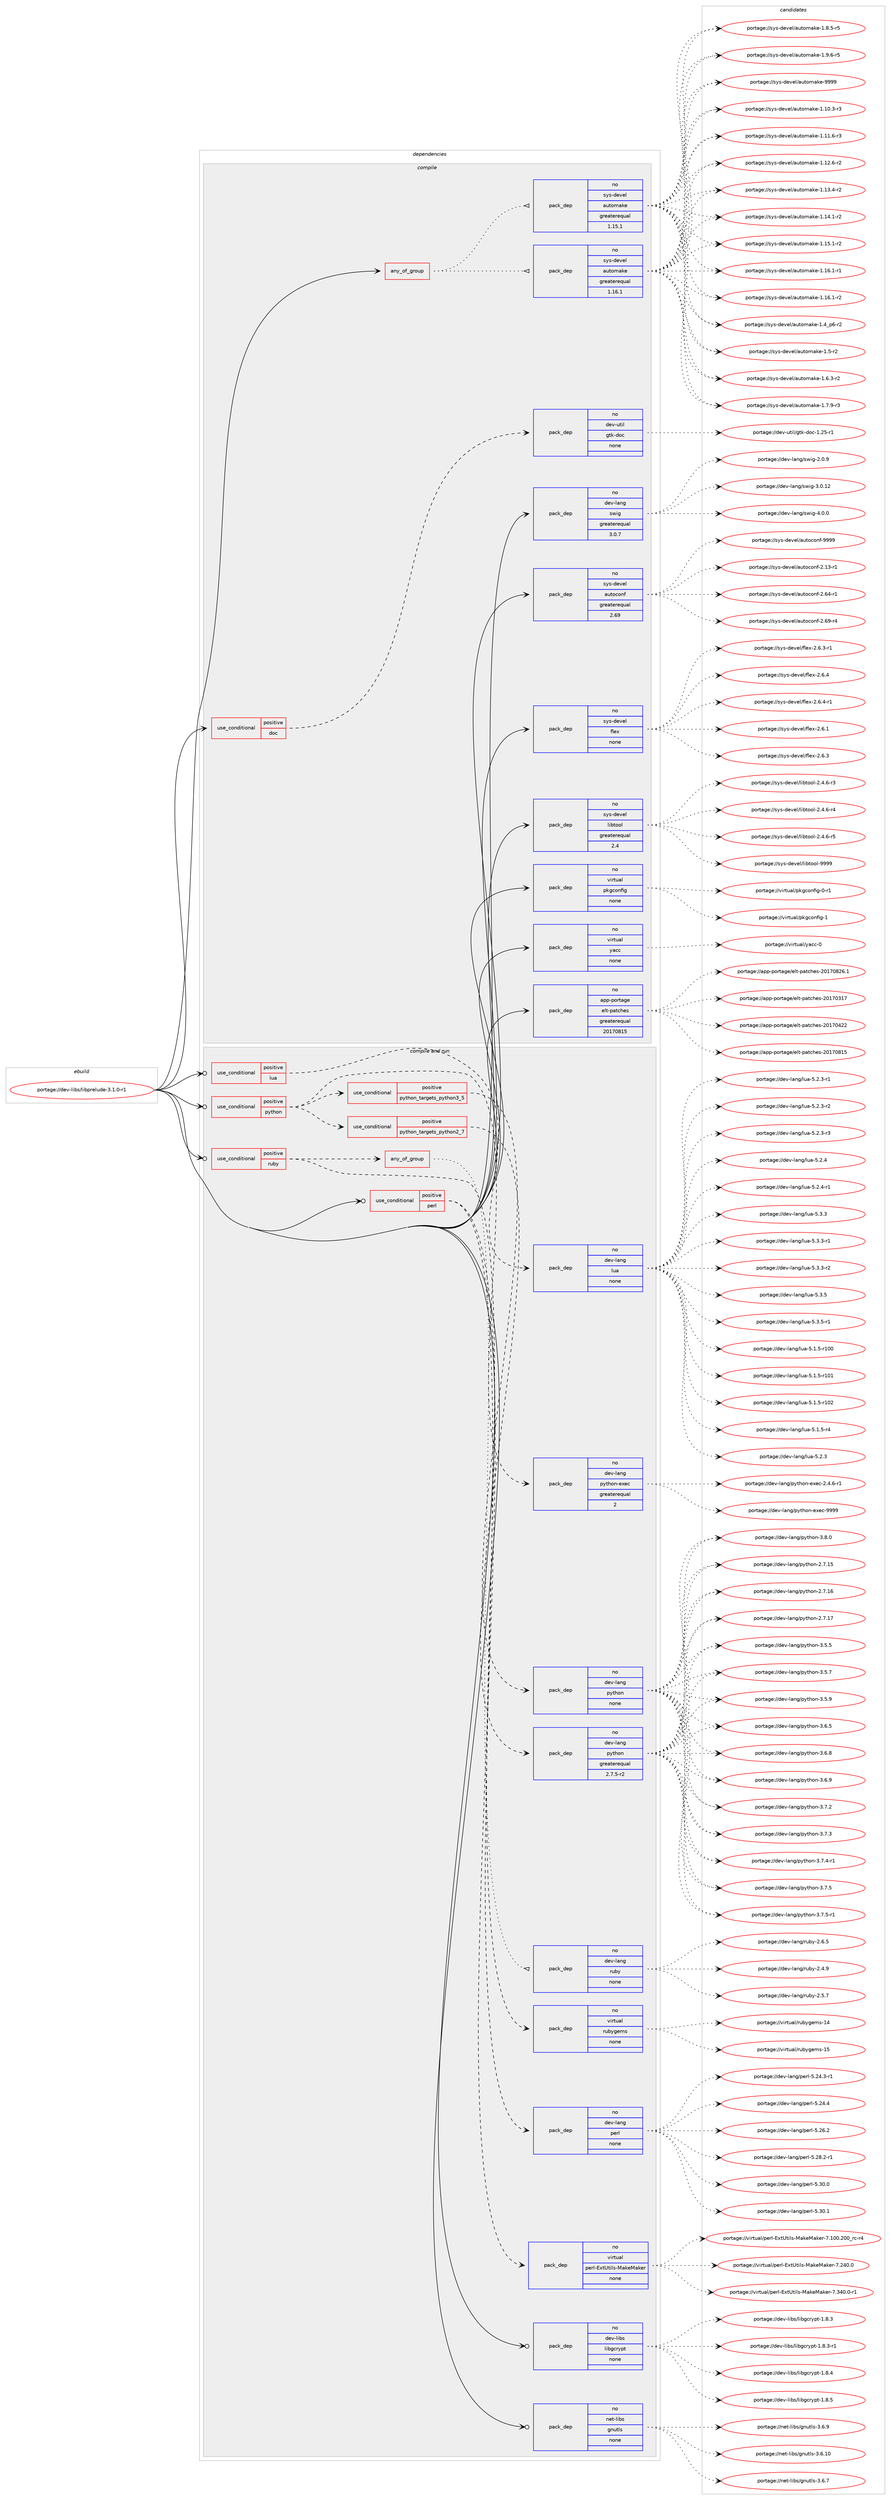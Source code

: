 digraph prolog {

# *************
# Graph options
# *************

newrank=true;
concentrate=true;
compound=true;
graph [rankdir=LR,fontname=Helvetica,fontsize=10,ranksep=1.5];#, ranksep=2.5, nodesep=0.2];
edge  [arrowhead=vee];
node  [fontname=Helvetica,fontsize=10];

# **********
# The ebuild
# **********

subgraph cluster_leftcol {
color=gray;
rank=same;
label=<<i>ebuild</i>>;
id [label="portage://dev-libs/libprelude-3.1.0-r1", color=red, width=4, href="../dev-libs/libprelude-3.1.0-r1.svg"];
}

# ****************
# The dependencies
# ****************

subgraph cluster_midcol {
color=gray;
label=<<i>dependencies</i>>;
subgraph cluster_compile {
fillcolor="#eeeeee";
style=filled;
label=<<i>compile</i>>;
subgraph any2979 {
dependency101665 [label=<<TABLE BORDER="0" CELLBORDER="1" CELLSPACING="0" CELLPADDING="4"><TR><TD CELLPADDING="10">any_of_group</TD></TR></TABLE>>, shape=none, color=red];subgraph pack77378 {
dependency101666 [label=<<TABLE BORDER="0" CELLBORDER="1" CELLSPACING="0" CELLPADDING="4" WIDTH="220"><TR><TD ROWSPAN="6" CELLPADDING="30">pack_dep</TD></TR><TR><TD WIDTH="110">no</TD></TR><TR><TD>sys-devel</TD></TR><TR><TD>automake</TD></TR><TR><TD>greaterequal</TD></TR><TR><TD>1.16.1</TD></TR></TABLE>>, shape=none, color=blue];
}
dependency101665:e -> dependency101666:w [weight=20,style="dotted",arrowhead="oinv"];
subgraph pack77379 {
dependency101667 [label=<<TABLE BORDER="0" CELLBORDER="1" CELLSPACING="0" CELLPADDING="4" WIDTH="220"><TR><TD ROWSPAN="6" CELLPADDING="30">pack_dep</TD></TR><TR><TD WIDTH="110">no</TD></TR><TR><TD>sys-devel</TD></TR><TR><TD>automake</TD></TR><TR><TD>greaterequal</TD></TR><TR><TD>1.15.1</TD></TR></TABLE>>, shape=none, color=blue];
}
dependency101665:e -> dependency101667:w [weight=20,style="dotted",arrowhead="oinv"];
}
id:e -> dependency101665:w [weight=20,style="solid",arrowhead="vee"];
subgraph cond21249 {
dependency101668 [label=<<TABLE BORDER="0" CELLBORDER="1" CELLSPACING="0" CELLPADDING="4"><TR><TD ROWSPAN="3" CELLPADDING="10">use_conditional</TD></TR><TR><TD>positive</TD></TR><TR><TD>doc</TD></TR></TABLE>>, shape=none, color=red];
subgraph pack77380 {
dependency101669 [label=<<TABLE BORDER="0" CELLBORDER="1" CELLSPACING="0" CELLPADDING="4" WIDTH="220"><TR><TD ROWSPAN="6" CELLPADDING="30">pack_dep</TD></TR><TR><TD WIDTH="110">no</TD></TR><TR><TD>dev-util</TD></TR><TR><TD>gtk-doc</TD></TR><TR><TD>none</TD></TR><TR><TD></TD></TR></TABLE>>, shape=none, color=blue];
}
dependency101668:e -> dependency101669:w [weight=20,style="dashed",arrowhead="vee"];
}
id:e -> dependency101668:w [weight=20,style="solid",arrowhead="vee"];
subgraph pack77381 {
dependency101670 [label=<<TABLE BORDER="0" CELLBORDER="1" CELLSPACING="0" CELLPADDING="4" WIDTH="220"><TR><TD ROWSPAN="6" CELLPADDING="30">pack_dep</TD></TR><TR><TD WIDTH="110">no</TD></TR><TR><TD>app-portage</TD></TR><TR><TD>elt-patches</TD></TR><TR><TD>greaterequal</TD></TR><TR><TD>20170815</TD></TR></TABLE>>, shape=none, color=blue];
}
id:e -> dependency101670:w [weight=20,style="solid",arrowhead="vee"];
subgraph pack77382 {
dependency101671 [label=<<TABLE BORDER="0" CELLBORDER="1" CELLSPACING="0" CELLPADDING="4" WIDTH="220"><TR><TD ROWSPAN="6" CELLPADDING="30">pack_dep</TD></TR><TR><TD WIDTH="110">no</TD></TR><TR><TD>dev-lang</TD></TR><TR><TD>swig</TD></TR><TR><TD>greaterequal</TD></TR><TR><TD>3.0.7</TD></TR></TABLE>>, shape=none, color=blue];
}
id:e -> dependency101671:w [weight=20,style="solid",arrowhead="vee"];
subgraph pack77383 {
dependency101672 [label=<<TABLE BORDER="0" CELLBORDER="1" CELLSPACING="0" CELLPADDING="4" WIDTH="220"><TR><TD ROWSPAN="6" CELLPADDING="30">pack_dep</TD></TR><TR><TD WIDTH="110">no</TD></TR><TR><TD>sys-devel</TD></TR><TR><TD>autoconf</TD></TR><TR><TD>greaterequal</TD></TR><TR><TD>2.69</TD></TR></TABLE>>, shape=none, color=blue];
}
id:e -> dependency101672:w [weight=20,style="solid",arrowhead="vee"];
subgraph pack77384 {
dependency101673 [label=<<TABLE BORDER="0" CELLBORDER="1" CELLSPACING="0" CELLPADDING="4" WIDTH="220"><TR><TD ROWSPAN="6" CELLPADDING="30">pack_dep</TD></TR><TR><TD WIDTH="110">no</TD></TR><TR><TD>sys-devel</TD></TR><TR><TD>flex</TD></TR><TR><TD>none</TD></TR><TR><TD></TD></TR></TABLE>>, shape=none, color=blue];
}
id:e -> dependency101673:w [weight=20,style="solid",arrowhead="vee"];
subgraph pack77385 {
dependency101674 [label=<<TABLE BORDER="0" CELLBORDER="1" CELLSPACING="0" CELLPADDING="4" WIDTH="220"><TR><TD ROWSPAN="6" CELLPADDING="30">pack_dep</TD></TR><TR><TD WIDTH="110">no</TD></TR><TR><TD>sys-devel</TD></TR><TR><TD>libtool</TD></TR><TR><TD>greaterequal</TD></TR><TR><TD>2.4</TD></TR></TABLE>>, shape=none, color=blue];
}
id:e -> dependency101674:w [weight=20,style="solid",arrowhead="vee"];
subgraph pack77386 {
dependency101675 [label=<<TABLE BORDER="0" CELLBORDER="1" CELLSPACING="0" CELLPADDING="4" WIDTH="220"><TR><TD ROWSPAN="6" CELLPADDING="30">pack_dep</TD></TR><TR><TD WIDTH="110">no</TD></TR><TR><TD>virtual</TD></TR><TR><TD>pkgconfig</TD></TR><TR><TD>none</TD></TR><TR><TD></TD></TR></TABLE>>, shape=none, color=blue];
}
id:e -> dependency101675:w [weight=20,style="solid",arrowhead="vee"];
subgraph pack77387 {
dependency101676 [label=<<TABLE BORDER="0" CELLBORDER="1" CELLSPACING="0" CELLPADDING="4" WIDTH="220"><TR><TD ROWSPAN="6" CELLPADDING="30">pack_dep</TD></TR><TR><TD WIDTH="110">no</TD></TR><TR><TD>virtual</TD></TR><TR><TD>yacc</TD></TR><TR><TD>none</TD></TR><TR><TD></TD></TR></TABLE>>, shape=none, color=blue];
}
id:e -> dependency101676:w [weight=20,style="solid",arrowhead="vee"];
}
subgraph cluster_compileandrun {
fillcolor="#eeeeee";
style=filled;
label=<<i>compile and run</i>>;
subgraph cond21250 {
dependency101677 [label=<<TABLE BORDER="0" CELLBORDER="1" CELLSPACING="0" CELLPADDING="4"><TR><TD ROWSPAN="3" CELLPADDING="10">use_conditional</TD></TR><TR><TD>positive</TD></TR><TR><TD>lua</TD></TR></TABLE>>, shape=none, color=red];
subgraph pack77388 {
dependency101678 [label=<<TABLE BORDER="0" CELLBORDER="1" CELLSPACING="0" CELLPADDING="4" WIDTH="220"><TR><TD ROWSPAN="6" CELLPADDING="30">pack_dep</TD></TR><TR><TD WIDTH="110">no</TD></TR><TR><TD>dev-lang</TD></TR><TR><TD>lua</TD></TR><TR><TD>none</TD></TR><TR><TD></TD></TR></TABLE>>, shape=none, color=blue];
}
dependency101677:e -> dependency101678:w [weight=20,style="dashed",arrowhead="vee"];
}
id:e -> dependency101677:w [weight=20,style="solid",arrowhead="odotvee"];
subgraph cond21251 {
dependency101679 [label=<<TABLE BORDER="0" CELLBORDER="1" CELLSPACING="0" CELLPADDING="4"><TR><TD ROWSPAN="3" CELLPADDING="10">use_conditional</TD></TR><TR><TD>positive</TD></TR><TR><TD>perl</TD></TR></TABLE>>, shape=none, color=red];
subgraph pack77389 {
dependency101680 [label=<<TABLE BORDER="0" CELLBORDER="1" CELLSPACING="0" CELLPADDING="4" WIDTH="220"><TR><TD ROWSPAN="6" CELLPADDING="30">pack_dep</TD></TR><TR><TD WIDTH="110">no</TD></TR><TR><TD>dev-lang</TD></TR><TR><TD>perl</TD></TR><TR><TD>none</TD></TR><TR><TD></TD></TR></TABLE>>, shape=none, color=blue];
}
dependency101679:e -> dependency101680:w [weight=20,style="dashed",arrowhead="vee"];
subgraph pack77390 {
dependency101681 [label=<<TABLE BORDER="0" CELLBORDER="1" CELLSPACING="0" CELLPADDING="4" WIDTH="220"><TR><TD ROWSPAN="6" CELLPADDING="30">pack_dep</TD></TR><TR><TD WIDTH="110">no</TD></TR><TR><TD>virtual</TD></TR><TR><TD>perl-ExtUtils-MakeMaker</TD></TR><TR><TD>none</TD></TR><TR><TD></TD></TR></TABLE>>, shape=none, color=blue];
}
dependency101679:e -> dependency101681:w [weight=20,style="dashed",arrowhead="vee"];
}
id:e -> dependency101679:w [weight=20,style="solid",arrowhead="odotvee"];
subgraph cond21252 {
dependency101682 [label=<<TABLE BORDER="0" CELLBORDER="1" CELLSPACING="0" CELLPADDING="4"><TR><TD ROWSPAN="3" CELLPADDING="10">use_conditional</TD></TR><TR><TD>positive</TD></TR><TR><TD>python</TD></TR></TABLE>>, shape=none, color=red];
subgraph cond21253 {
dependency101683 [label=<<TABLE BORDER="0" CELLBORDER="1" CELLSPACING="0" CELLPADDING="4"><TR><TD ROWSPAN="3" CELLPADDING="10">use_conditional</TD></TR><TR><TD>positive</TD></TR><TR><TD>python_targets_python2_7</TD></TR></TABLE>>, shape=none, color=red];
subgraph pack77391 {
dependency101684 [label=<<TABLE BORDER="0" CELLBORDER="1" CELLSPACING="0" CELLPADDING="4" WIDTH="220"><TR><TD ROWSPAN="6" CELLPADDING="30">pack_dep</TD></TR><TR><TD WIDTH="110">no</TD></TR><TR><TD>dev-lang</TD></TR><TR><TD>python</TD></TR><TR><TD>greaterequal</TD></TR><TR><TD>2.7.5-r2</TD></TR></TABLE>>, shape=none, color=blue];
}
dependency101683:e -> dependency101684:w [weight=20,style="dashed",arrowhead="vee"];
}
dependency101682:e -> dependency101683:w [weight=20,style="dashed",arrowhead="vee"];
subgraph cond21254 {
dependency101685 [label=<<TABLE BORDER="0" CELLBORDER="1" CELLSPACING="0" CELLPADDING="4"><TR><TD ROWSPAN="3" CELLPADDING="10">use_conditional</TD></TR><TR><TD>positive</TD></TR><TR><TD>python_targets_python3_5</TD></TR></TABLE>>, shape=none, color=red];
subgraph pack77392 {
dependency101686 [label=<<TABLE BORDER="0" CELLBORDER="1" CELLSPACING="0" CELLPADDING="4" WIDTH="220"><TR><TD ROWSPAN="6" CELLPADDING="30">pack_dep</TD></TR><TR><TD WIDTH="110">no</TD></TR><TR><TD>dev-lang</TD></TR><TR><TD>python</TD></TR><TR><TD>none</TD></TR><TR><TD></TD></TR></TABLE>>, shape=none, color=blue];
}
dependency101685:e -> dependency101686:w [weight=20,style="dashed",arrowhead="vee"];
}
dependency101682:e -> dependency101685:w [weight=20,style="dashed",arrowhead="vee"];
subgraph pack77393 {
dependency101687 [label=<<TABLE BORDER="0" CELLBORDER="1" CELLSPACING="0" CELLPADDING="4" WIDTH="220"><TR><TD ROWSPAN="6" CELLPADDING="30">pack_dep</TD></TR><TR><TD WIDTH="110">no</TD></TR><TR><TD>dev-lang</TD></TR><TR><TD>python-exec</TD></TR><TR><TD>greaterequal</TD></TR><TR><TD>2</TD></TR></TABLE>>, shape=none, color=blue];
}
dependency101682:e -> dependency101687:w [weight=20,style="dashed",arrowhead="vee"];
}
id:e -> dependency101682:w [weight=20,style="solid",arrowhead="odotvee"];
subgraph cond21255 {
dependency101688 [label=<<TABLE BORDER="0" CELLBORDER="1" CELLSPACING="0" CELLPADDING="4"><TR><TD ROWSPAN="3" CELLPADDING="10">use_conditional</TD></TR><TR><TD>positive</TD></TR><TR><TD>ruby</TD></TR></TABLE>>, shape=none, color=red];
subgraph any2980 {
dependency101689 [label=<<TABLE BORDER="0" CELLBORDER="1" CELLSPACING="0" CELLPADDING="4"><TR><TD CELLPADDING="10">any_of_group</TD></TR></TABLE>>, shape=none, color=red];subgraph pack77394 {
dependency101690 [label=<<TABLE BORDER="0" CELLBORDER="1" CELLSPACING="0" CELLPADDING="4" WIDTH="220"><TR><TD ROWSPAN="6" CELLPADDING="30">pack_dep</TD></TR><TR><TD WIDTH="110">no</TD></TR><TR><TD>dev-lang</TD></TR><TR><TD>ruby</TD></TR><TR><TD>none</TD></TR><TR><TD></TD></TR></TABLE>>, shape=none, color=blue];
}
dependency101689:e -> dependency101690:w [weight=20,style="dotted",arrowhead="oinv"];
}
dependency101688:e -> dependency101689:w [weight=20,style="dashed",arrowhead="vee"];
subgraph pack77395 {
dependency101691 [label=<<TABLE BORDER="0" CELLBORDER="1" CELLSPACING="0" CELLPADDING="4" WIDTH="220"><TR><TD ROWSPAN="6" CELLPADDING="30">pack_dep</TD></TR><TR><TD WIDTH="110">no</TD></TR><TR><TD>virtual</TD></TR><TR><TD>rubygems</TD></TR><TR><TD>none</TD></TR><TR><TD></TD></TR></TABLE>>, shape=none, color=blue];
}
dependency101688:e -> dependency101691:w [weight=20,style="dashed",arrowhead="vee"];
}
id:e -> dependency101688:w [weight=20,style="solid",arrowhead="odotvee"];
subgraph pack77396 {
dependency101692 [label=<<TABLE BORDER="0" CELLBORDER="1" CELLSPACING="0" CELLPADDING="4" WIDTH="220"><TR><TD ROWSPAN="6" CELLPADDING="30">pack_dep</TD></TR><TR><TD WIDTH="110">no</TD></TR><TR><TD>dev-libs</TD></TR><TR><TD>libgcrypt</TD></TR><TR><TD>none</TD></TR><TR><TD></TD></TR></TABLE>>, shape=none, color=blue];
}
id:e -> dependency101692:w [weight=20,style="solid",arrowhead="odotvee"];
subgraph pack77397 {
dependency101693 [label=<<TABLE BORDER="0" CELLBORDER="1" CELLSPACING="0" CELLPADDING="4" WIDTH="220"><TR><TD ROWSPAN="6" CELLPADDING="30">pack_dep</TD></TR><TR><TD WIDTH="110">no</TD></TR><TR><TD>net-libs</TD></TR><TR><TD>gnutls</TD></TR><TR><TD>none</TD></TR><TR><TD></TD></TR></TABLE>>, shape=none, color=blue];
}
id:e -> dependency101693:w [weight=20,style="solid",arrowhead="odotvee"];
}
subgraph cluster_run {
fillcolor="#eeeeee";
style=filled;
label=<<i>run</i>>;
}
}

# **************
# The candidates
# **************

subgraph cluster_choices {
rank=same;
color=gray;
label=<<i>candidates</i>>;

subgraph choice77378 {
color=black;
nodesep=1;
choiceportage11512111545100101118101108479711711611110997107101454946494846514511451 [label="portage://sys-devel/automake-1.10.3-r3", color=red, width=4,href="../sys-devel/automake-1.10.3-r3.svg"];
choiceportage11512111545100101118101108479711711611110997107101454946494946544511451 [label="portage://sys-devel/automake-1.11.6-r3", color=red, width=4,href="../sys-devel/automake-1.11.6-r3.svg"];
choiceportage11512111545100101118101108479711711611110997107101454946495046544511450 [label="portage://sys-devel/automake-1.12.6-r2", color=red, width=4,href="../sys-devel/automake-1.12.6-r2.svg"];
choiceportage11512111545100101118101108479711711611110997107101454946495146524511450 [label="portage://sys-devel/automake-1.13.4-r2", color=red, width=4,href="../sys-devel/automake-1.13.4-r2.svg"];
choiceportage11512111545100101118101108479711711611110997107101454946495246494511450 [label="portage://sys-devel/automake-1.14.1-r2", color=red, width=4,href="../sys-devel/automake-1.14.1-r2.svg"];
choiceportage11512111545100101118101108479711711611110997107101454946495346494511450 [label="portage://sys-devel/automake-1.15.1-r2", color=red, width=4,href="../sys-devel/automake-1.15.1-r2.svg"];
choiceportage11512111545100101118101108479711711611110997107101454946495446494511449 [label="portage://sys-devel/automake-1.16.1-r1", color=red, width=4,href="../sys-devel/automake-1.16.1-r1.svg"];
choiceportage11512111545100101118101108479711711611110997107101454946495446494511450 [label="portage://sys-devel/automake-1.16.1-r2", color=red, width=4,href="../sys-devel/automake-1.16.1-r2.svg"];
choiceportage115121115451001011181011084797117116111109971071014549465295112544511450 [label="portage://sys-devel/automake-1.4_p6-r2", color=red, width=4,href="../sys-devel/automake-1.4_p6-r2.svg"];
choiceportage11512111545100101118101108479711711611110997107101454946534511450 [label="portage://sys-devel/automake-1.5-r2", color=red, width=4,href="../sys-devel/automake-1.5-r2.svg"];
choiceportage115121115451001011181011084797117116111109971071014549465446514511450 [label="portage://sys-devel/automake-1.6.3-r2", color=red, width=4,href="../sys-devel/automake-1.6.3-r2.svg"];
choiceportage115121115451001011181011084797117116111109971071014549465546574511451 [label="portage://sys-devel/automake-1.7.9-r3", color=red, width=4,href="../sys-devel/automake-1.7.9-r3.svg"];
choiceportage115121115451001011181011084797117116111109971071014549465646534511453 [label="portage://sys-devel/automake-1.8.5-r5", color=red, width=4,href="../sys-devel/automake-1.8.5-r5.svg"];
choiceportage115121115451001011181011084797117116111109971071014549465746544511453 [label="portage://sys-devel/automake-1.9.6-r5", color=red, width=4,href="../sys-devel/automake-1.9.6-r5.svg"];
choiceportage115121115451001011181011084797117116111109971071014557575757 [label="portage://sys-devel/automake-9999", color=red, width=4,href="../sys-devel/automake-9999.svg"];
dependency101666:e -> choiceportage11512111545100101118101108479711711611110997107101454946494846514511451:w [style=dotted,weight="100"];
dependency101666:e -> choiceportage11512111545100101118101108479711711611110997107101454946494946544511451:w [style=dotted,weight="100"];
dependency101666:e -> choiceportage11512111545100101118101108479711711611110997107101454946495046544511450:w [style=dotted,weight="100"];
dependency101666:e -> choiceportage11512111545100101118101108479711711611110997107101454946495146524511450:w [style=dotted,weight="100"];
dependency101666:e -> choiceportage11512111545100101118101108479711711611110997107101454946495246494511450:w [style=dotted,weight="100"];
dependency101666:e -> choiceportage11512111545100101118101108479711711611110997107101454946495346494511450:w [style=dotted,weight="100"];
dependency101666:e -> choiceportage11512111545100101118101108479711711611110997107101454946495446494511449:w [style=dotted,weight="100"];
dependency101666:e -> choiceportage11512111545100101118101108479711711611110997107101454946495446494511450:w [style=dotted,weight="100"];
dependency101666:e -> choiceportage115121115451001011181011084797117116111109971071014549465295112544511450:w [style=dotted,weight="100"];
dependency101666:e -> choiceportage11512111545100101118101108479711711611110997107101454946534511450:w [style=dotted,weight="100"];
dependency101666:e -> choiceportage115121115451001011181011084797117116111109971071014549465446514511450:w [style=dotted,weight="100"];
dependency101666:e -> choiceportage115121115451001011181011084797117116111109971071014549465546574511451:w [style=dotted,weight="100"];
dependency101666:e -> choiceportage115121115451001011181011084797117116111109971071014549465646534511453:w [style=dotted,weight="100"];
dependency101666:e -> choiceportage115121115451001011181011084797117116111109971071014549465746544511453:w [style=dotted,weight="100"];
dependency101666:e -> choiceportage115121115451001011181011084797117116111109971071014557575757:w [style=dotted,weight="100"];
}
subgraph choice77379 {
color=black;
nodesep=1;
choiceportage11512111545100101118101108479711711611110997107101454946494846514511451 [label="portage://sys-devel/automake-1.10.3-r3", color=red, width=4,href="../sys-devel/automake-1.10.3-r3.svg"];
choiceportage11512111545100101118101108479711711611110997107101454946494946544511451 [label="portage://sys-devel/automake-1.11.6-r3", color=red, width=4,href="../sys-devel/automake-1.11.6-r3.svg"];
choiceportage11512111545100101118101108479711711611110997107101454946495046544511450 [label="portage://sys-devel/automake-1.12.6-r2", color=red, width=4,href="../sys-devel/automake-1.12.6-r2.svg"];
choiceportage11512111545100101118101108479711711611110997107101454946495146524511450 [label="portage://sys-devel/automake-1.13.4-r2", color=red, width=4,href="../sys-devel/automake-1.13.4-r2.svg"];
choiceportage11512111545100101118101108479711711611110997107101454946495246494511450 [label="portage://sys-devel/automake-1.14.1-r2", color=red, width=4,href="../sys-devel/automake-1.14.1-r2.svg"];
choiceportage11512111545100101118101108479711711611110997107101454946495346494511450 [label="portage://sys-devel/automake-1.15.1-r2", color=red, width=4,href="../sys-devel/automake-1.15.1-r2.svg"];
choiceportage11512111545100101118101108479711711611110997107101454946495446494511449 [label="portage://sys-devel/automake-1.16.1-r1", color=red, width=4,href="../sys-devel/automake-1.16.1-r1.svg"];
choiceportage11512111545100101118101108479711711611110997107101454946495446494511450 [label="portage://sys-devel/automake-1.16.1-r2", color=red, width=4,href="../sys-devel/automake-1.16.1-r2.svg"];
choiceportage115121115451001011181011084797117116111109971071014549465295112544511450 [label="portage://sys-devel/automake-1.4_p6-r2", color=red, width=4,href="../sys-devel/automake-1.4_p6-r2.svg"];
choiceportage11512111545100101118101108479711711611110997107101454946534511450 [label="portage://sys-devel/automake-1.5-r2", color=red, width=4,href="../sys-devel/automake-1.5-r2.svg"];
choiceportage115121115451001011181011084797117116111109971071014549465446514511450 [label="portage://sys-devel/automake-1.6.3-r2", color=red, width=4,href="../sys-devel/automake-1.6.3-r2.svg"];
choiceportage115121115451001011181011084797117116111109971071014549465546574511451 [label="portage://sys-devel/automake-1.7.9-r3", color=red, width=4,href="../sys-devel/automake-1.7.9-r3.svg"];
choiceportage115121115451001011181011084797117116111109971071014549465646534511453 [label="portage://sys-devel/automake-1.8.5-r5", color=red, width=4,href="../sys-devel/automake-1.8.5-r5.svg"];
choiceportage115121115451001011181011084797117116111109971071014549465746544511453 [label="portage://sys-devel/automake-1.9.6-r5", color=red, width=4,href="../sys-devel/automake-1.9.6-r5.svg"];
choiceportage115121115451001011181011084797117116111109971071014557575757 [label="portage://sys-devel/automake-9999", color=red, width=4,href="../sys-devel/automake-9999.svg"];
dependency101667:e -> choiceportage11512111545100101118101108479711711611110997107101454946494846514511451:w [style=dotted,weight="100"];
dependency101667:e -> choiceportage11512111545100101118101108479711711611110997107101454946494946544511451:w [style=dotted,weight="100"];
dependency101667:e -> choiceportage11512111545100101118101108479711711611110997107101454946495046544511450:w [style=dotted,weight="100"];
dependency101667:e -> choiceportage11512111545100101118101108479711711611110997107101454946495146524511450:w [style=dotted,weight="100"];
dependency101667:e -> choiceportage11512111545100101118101108479711711611110997107101454946495246494511450:w [style=dotted,weight="100"];
dependency101667:e -> choiceportage11512111545100101118101108479711711611110997107101454946495346494511450:w [style=dotted,weight="100"];
dependency101667:e -> choiceportage11512111545100101118101108479711711611110997107101454946495446494511449:w [style=dotted,weight="100"];
dependency101667:e -> choiceportage11512111545100101118101108479711711611110997107101454946495446494511450:w [style=dotted,weight="100"];
dependency101667:e -> choiceportage115121115451001011181011084797117116111109971071014549465295112544511450:w [style=dotted,weight="100"];
dependency101667:e -> choiceportage11512111545100101118101108479711711611110997107101454946534511450:w [style=dotted,weight="100"];
dependency101667:e -> choiceportage115121115451001011181011084797117116111109971071014549465446514511450:w [style=dotted,weight="100"];
dependency101667:e -> choiceportage115121115451001011181011084797117116111109971071014549465546574511451:w [style=dotted,weight="100"];
dependency101667:e -> choiceportage115121115451001011181011084797117116111109971071014549465646534511453:w [style=dotted,weight="100"];
dependency101667:e -> choiceportage115121115451001011181011084797117116111109971071014549465746544511453:w [style=dotted,weight="100"];
dependency101667:e -> choiceportage115121115451001011181011084797117116111109971071014557575757:w [style=dotted,weight="100"];
}
subgraph choice77380 {
color=black;
nodesep=1;
choiceportage1001011184511711610510847103116107451001119945494650534511449 [label="portage://dev-util/gtk-doc-1.25-r1", color=red, width=4,href="../dev-util/gtk-doc-1.25-r1.svg"];
dependency101669:e -> choiceportage1001011184511711610510847103116107451001119945494650534511449:w [style=dotted,weight="100"];
}
subgraph choice77381 {
color=black;
nodesep=1;
choiceportage97112112451121111141169710310147101108116451129711699104101115455048495548514955 [label="portage://app-portage/elt-patches-20170317", color=red, width=4,href="../app-portage/elt-patches-20170317.svg"];
choiceportage97112112451121111141169710310147101108116451129711699104101115455048495548525050 [label="portage://app-portage/elt-patches-20170422", color=red, width=4,href="../app-portage/elt-patches-20170422.svg"];
choiceportage97112112451121111141169710310147101108116451129711699104101115455048495548564953 [label="portage://app-portage/elt-patches-20170815", color=red, width=4,href="../app-portage/elt-patches-20170815.svg"];
choiceportage971121124511211111411697103101471011081164511297116991041011154550484955485650544649 [label="portage://app-portage/elt-patches-20170826.1", color=red, width=4,href="../app-portage/elt-patches-20170826.1.svg"];
dependency101670:e -> choiceportage97112112451121111141169710310147101108116451129711699104101115455048495548514955:w [style=dotted,weight="100"];
dependency101670:e -> choiceportage97112112451121111141169710310147101108116451129711699104101115455048495548525050:w [style=dotted,weight="100"];
dependency101670:e -> choiceportage97112112451121111141169710310147101108116451129711699104101115455048495548564953:w [style=dotted,weight="100"];
dependency101670:e -> choiceportage971121124511211111411697103101471011081164511297116991041011154550484955485650544649:w [style=dotted,weight="100"];
}
subgraph choice77382 {
color=black;
nodesep=1;
choiceportage100101118451089711010347115119105103455046484657 [label="portage://dev-lang/swig-2.0.9", color=red, width=4,href="../dev-lang/swig-2.0.9.svg"];
choiceportage10010111845108971101034711511910510345514648464950 [label="portage://dev-lang/swig-3.0.12", color=red, width=4,href="../dev-lang/swig-3.0.12.svg"];
choiceportage100101118451089711010347115119105103455246484648 [label="portage://dev-lang/swig-4.0.0", color=red, width=4,href="../dev-lang/swig-4.0.0.svg"];
dependency101671:e -> choiceportage100101118451089711010347115119105103455046484657:w [style=dotted,weight="100"];
dependency101671:e -> choiceportage10010111845108971101034711511910510345514648464950:w [style=dotted,weight="100"];
dependency101671:e -> choiceportage100101118451089711010347115119105103455246484648:w [style=dotted,weight="100"];
}
subgraph choice77383 {
color=black;
nodesep=1;
choiceportage1151211154510010111810110847971171161119911111010245504649514511449 [label="portage://sys-devel/autoconf-2.13-r1", color=red, width=4,href="../sys-devel/autoconf-2.13-r1.svg"];
choiceportage1151211154510010111810110847971171161119911111010245504654524511449 [label="portage://sys-devel/autoconf-2.64-r1", color=red, width=4,href="../sys-devel/autoconf-2.64-r1.svg"];
choiceportage1151211154510010111810110847971171161119911111010245504654574511452 [label="portage://sys-devel/autoconf-2.69-r4", color=red, width=4,href="../sys-devel/autoconf-2.69-r4.svg"];
choiceportage115121115451001011181011084797117116111991111101024557575757 [label="portage://sys-devel/autoconf-9999", color=red, width=4,href="../sys-devel/autoconf-9999.svg"];
dependency101672:e -> choiceportage1151211154510010111810110847971171161119911111010245504649514511449:w [style=dotted,weight="100"];
dependency101672:e -> choiceportage1151211154510010111810110847971171161119911111010245504654524511449:w [style=dotted,weight="100"];
dependency101672:e -> choiceportage1151211154510010111810110847971171161119911111010245504654574511452:w [style=dotted,weight="100"];
dependency101672:e -> choiceportage115121115451001011181011084797117116111991111101024557575757:w [style=dotted,weight="100"];
}
subgraph choice77384 {
color=black;
nodesep=1;
choiceportage1151211154510010111810110847102108101120455046544649 [label="portage://sys-devel/flex-2.6.1", color=red, width=4,href="../sys-devel/flex-2.6.1.svg"];
choiceportage1151211154510010111810110847102108101120455046544651 [label="portage://sys-devel/flex-2.6.3", color=red, width=4,href="../sys-devel/flex-2.6.3.svg"];
choiceportage11512111545100101118101108471021081011204550465446514511449 [label="portage://sys-devel/flex-2.6.3-r1", color=red, width=4,href="../sys-devel/flex-2.6.3-r1.svg"];
choiceportage1151211154510010111810110847102108101120455046544652 [label="portage://sys-devel/flex-2.6.4", color=red, width=4,href="../sys-devel/flex-2.6.4.svg"];
choiceportage11512111545100101118101108471021081011204550465446524511449 [label="portage://sys-devel/flex-2.6.4-r1", color=red, width=4,href="../sys-devel/flex-2.6.4-r1.svg"];
dependency101673:e -> choiceportage1151211154510010111810110847102108101120455046544649:w [style=dotted,weight="100"];
dependency101673:e -> choiceportage1151211154510010111810110847102108101120455046544651:w [style=dotted,weight="100"];
dependency101673:e -> choiceportage11512111545100101118101108471021081011204550465446514511449:w [style=dotted,weight="100"];
dependency101673:e -> choiceportage1151211154510010111810110847102108101120455046544652:w [style=dotted,weight="100"];
dependency101673:e -> choiceportage11512111545100101118101108471021081011204550465446524511449:w [style=dotted,weight="100"];
}
subgraph choice77385 {
color=black;
nodesep=1;
choiceportage1151211154510010111810110847108105981161111111084550465246544511451 [label="portage://sys-devel/libtool-2.4.6-r3", color=red, width=4,href="../sys-devel/libtool-2.4.6-r3.svg"];
choiceportage1151211154510010111810110847108105981161111111084550465246544511452 [label="portage://sys-devel/libtool-2.4.6-r4", color=red, width=4,href="../sys-devel/libtool-2.4.6-r4.svg"];
choiceportage1151211154510010111810110847108105981161111111084550465246544511453 [label="portage://sys-devel/libtool-2.4.6-r5", color=red, width=4,href="../sys-devel/libtool-2.4.6-r5.svg"];
choiceportage1151211154510010111810110847108105981161111111084557575757 [label="portage://sys-devel/libtool-9999", color=red, width=4,href="../sys-devel/libtool-9999.svg"];
dependency101674:e -> choiceportage1151211154510010111810110847108105981161111111084550465246544511451:w [style=dotted,weight="100"];
dependency101674:e -> choiceportage1151211154510010111810110847108105981161111111084550465246544511452:w [style=dotted,weight="100"];
dependency101674:e -> choiceportage1151211154510010111810110847108105981161111111084550465246544511453:w [style=dotted,weight="100"];
dependency101674:e -> choiceportage1151211154510010111810110847108105981161111111084557575757:w [style=dotted,weight="100"];
}
subgraph choice77386 {
color=black;
nodesep=1;
choiceportage11810511411611797108471121071039911111010210510345484511449 [label="portage://virtual/pkgconfig-0-r1", color=red, width=4,href="../virtual/pkgconfig-0-r1.svg"];
choiceportage1181051141161179710847112107103991111101021051034549 [label="portage://virtual/pkgconfig-1", color=red, width=4,href="../virtual/pkgconfig-1.svg"];
dependency101675:e -> choiceportage11810511411611797108471121071039911111010210510345484511449:w [style=dotted,weight="100"];
dependency101675:e -> choiceportage1181051141161179710847112107103991111101021051034549:w [style=dotted,weight="100"];
}
subgraph choice77387 {
color=black;
nodesep=1;
choiceportage11810511411611797108471219799994548 [label="portage://virtual/yacc-0", color=red, width=4,href="../virtual/yacc-0.svg"];
dependency101676:e -> choiceportage11810511411611797108471219799994548:w [style=dotted,weight="100"];
}
subgraph choice77388 {
color=black;
nodesep=1;
choiceportage1001011184510897110103471081179745534649465345114494848 [label="portage://dev-lang/lua-5.1.5-r100", color=red, width=4,href="../dev-lang/lua-5.1.5-r100.svg"];
choiceportage1001011184510897110103471081179745534649465345114494849 [label="portage://dev-lang/lua-5.1.5-r101", color=red, width=4,href="../dev-lang/lua-5.1.5-r101.svg"];
choiceportage1001011184510897110103471081179745534649465345114494850 [label="portage://dev-lang/lua-5.1.5-r102", color=red, width=4,href="../dev-lang/lua-5.1.5-r102.svg"];
choiceportage100101118451089711010347108117974553464946534511452 [label="portage://dev-lang/lua-5.1.5-r4", color=red, width=4,href="../dev-lang/lua-5.1.5-r4.svg"];
choiceportage10010111845108971101034710811797455346504651 [label="portage://dev-lang/lua-5.2.3", color=red, width=4,href="../dev-lang/lua-5.2.3.svg"];
choiceportage100101118451089711010347108117974553465046514511449 [label="portage://dev-lang/lua-5.2.3-r1", color=red, width=4,href="../dev-lang/lua-5.2.3-r1.svg"];
choiceportage100101118451089711010347108117974553465046514511450 [label="portage://dev-lang/lua-5.2.3-r2", color=red, width=4,href="../dev-lang/lua-5.2.3-r2.svg"];
choiceportage100101118451089711010347108117974553465046514511451 [label="portage://dev-lang/lua-5.2.3-r3", color=red, width=4,href="../dev-lang/lua-5.2.3-r3.svg"];
choiceportage10010111845108971101034710811797455346504652 [label="portage://dev-lang/lua-5.2.4", color=red, width=4,href="../dev-lang/lua-5.2.4.svg"];
choiceportage100101118451089711010347108117974553465046524511449 [label="portage://dev-lang/lua-5.2.4-r1", color=red, width=4,href="../dev-lang/lua-5.2.4-r1.svg"];
choiceportage10010111845108971101034710811797455346514651 [label="portage://dev-lang/lua-5.3.3", color=red, width=4,href="../dev-lang/lua-5.3.3.svg"];
choiceportage100101118451089711010347108117974553465146514511449 [label="portage://dev-lang/lua-5.3.3-r1", color=red, width=4,href="../dev-lang/lua-5.3.3-r1.svg"];
choiceportage100101118451089711010347108117974553465146514511450 [label="portage://dev-lang/lua-5.3.3-r2", color=red, width=4,href="../dev-lang/lua-5.3.3-r2.svg"];
choiceportage10010111845108971101034710811797455346514653 [label="portage://dev-lang/lua-5.3.5", color=red, width=4,href="../dev-lang/lua-5.3.5.svg"];
choiceportage100101118451089711010347108117974553465146534511449 [label="portage://dev-lang/lua-5.3.5-r1", color=red, width=4,href="../dev-lang/lua-5.3.5-r1.svg"];
dependency101678:e -> choiceportage1001011184510897110103471081179745534649465345114494848:w [style=dotted,weight="100"];
dependency101678:e -> choiceportage1001011184510897110103471081179745534649465345114494849:w [style=dotted,weight="100"];
dependency101678:e -> choiceportage1001011184510897110103471081179745534649465345114494850:w [style=dotted,weight="100"];
dependency101678:e -> choiceportage100101118451089711010347108117974553464946534511452:w [style=dotted,weight="100"];
dependency101678:e -> choiceportage10010111845108971101034710811797455346504651:w [style=dotted,weight="100"];
dependency101678:e -> choiceportage100101118451089711010347108117974553465046514511449:w [style=dotted,weight="100"];
dependency101678:e -> choiceportage100101118451089711010347108117974553465046514511450:w [style=dotted,weight="100"];
dependency101678:e -> choiceportage100101118451089711010347108117974553465046514511451:w [style=dotted,weight="100"];
dependency101678:e -> choiceportage10010111845108971101034710811797455346504652:w [style=dotted,weight="100"];
dependency101678:e -> choiceportage100101118451089711010347108117974553465046524511449:w [style=dotted,weight="100"];
dependency101678:e -> choiceportage10010111845108971101034710811797455346514651:w [style=dotted,weight="100"];
dependency101678:e -> choiceportage100101118451089711010347108117974553465146514511449:w [style=dotted,weight="100"];
dependency101678:e -> choiceportage100101118451089711010347108117974553465146514511450:w [style=dotted,weight="100"];
dependency101678:e -> choiceportage10010111845108971101034710811797455346514653:w [style=dotted,weight="100"];
dependency101678:e -> choiceportage100101118451089711010347108117974553465146534511449:w [style=dotted,weight="100"];
}
subgraph choice77389 {
color=black;
nodesep=1;
choiceportage100101118451089711010347112101114108455346505246514511449 [label="portage://dev-lang/perl-5.24.3-r1", color=red, width=4,href="../dev-lang/perl-5.24.3-r1.svg"];
choiceportage10010111845108971101034711210111410845534650524652 [label="portage://dev-lang/perl-5.24.4", color=red, width=4,href="../dev-lang/perl-5.24.4.svg"];
choiceportage10010111845108971101034711210111410845534650544650 [label="portage://dev-lang/perl-5.26.2", color=red, width=4,href="../dev-lang/perl-5.26.2.svg"];
choiceportage100101118451089711010347112101114108455346505646504511449 [label="portage://dev-lang/perl-5.28.2-r1", color=red, width=4,href="../dev-lang/perl-5.28.2-r1.svg"];
choiceportage10010111845108971101034711210111410845534651484648 [label="portage://dev-lang/perl-5.30.0", color=red, width=4,href="../dev-lang/perl-5.30.0.svg"];
choiceportage10010111845108971101034711210111410845534651484649 [label="portage://dev-lang/perl-5.30.1", color=red, width=4,href="../dev-lang/perl-5.30.1.svg"];
dependency101680:e -> choiceportage100101118451089711010347112101114108455346505246514511449:w [style=dotted,weight="100"];
dependency101680:e -> choiceportage10010111845108971101034711210111410845534650524652:w [style=dotted,weight="100"];
dependency101680:e -> choiceportage10010111845108971101034711210111410845534650544650:w [style=dotted,weight="100"];
dependency101680:e -> choiceportage100101118451089711010347112101114108455346505646504511449:w [style=dotted,weight="100"];
dependency101680:e -> choiceportage10010111845108971101034711210111410845534651484648:w [style=dotted,weight="100"];
dependency101680:e -> choiceportage10010111845108971101034711210111410845534651484649:w [style=dotted,weight="100"];
}
subgraph choice77390 {
color=black;
nodesep=1;
choiceportage118105114116117971084711210111410845691201168511610510811545779710710177971071011144555464948484650484895114994511452 [label="portage://virtual/perl-ExtUtils-MakeMaker-7.100.200_rc-r4", color=red, width=4,href="../virtual/perl-ExtUtils-MakeMaker-7.100.200_rc-r4.svg"];
choiceportage118105114116117971084711210111410845691201168511610510811545779710710177971071011144555465052484648 [label="portage://virtual/perl-ExtUtils-MakeMaker-7.240.0", color=red, width=4,href="../virtual/perl-ExtUtils-MakeMaker-7.240.0.svg"];
choiceportage1181051141161179710847112101114108456912011685116105108115457797107101779710710111445554651524846484511449 [label="portage://virtual/perl-ExtUtils-MakeMaker-7.340.0-r1", color=red, width=4,href="../virtual/perl-ExtUtils-MakeMaker-7.340.0-r1.svg"];
dependency101681:e -> choiceportage118105114116117971084711210111410845691201168511610510811545779710710177971071011144555464948484650484895114994511452:w [style=dotted,weight="100"];
dependency101681:e -> choiceportage118105114116117971084711210111410845691201168511610510811545779710710177971071011144555465052484648:w [style=dotted,weight="100"];
dependency101681:e -> choiceportage1181051141161179710847112101114108456912011685116105108115457797107101779710710111445554651524846484511449:w [style=dotted,weight="100"];
}
subgraph choice77391 {
color=black;
nodesep=1;
choiceportage10010111845108971101034711212111610411111045504655464953 [label="portage://dev-lang/python-2.7.15", color=red, width=4,href="../dev-lang/python-2.7.15.svg"];
choiceportage10010111845108971101034711212111610411111045504655464954 [label="portage://dev-lang/python-2.7.16", color=red, width=4,href="../dev-lang/python-2.7.16.svg"];
choiceportage10010111845108971101034711212111610411111045504655464955 [label="portage://dev-lang/python-2.7.17", color=red, width=4,href="../dev-lang/python-2.7.17.svg"];
choiceportage100101118451089711010347112121116104111110455146534653 [label="portage://dev-lang/python-3.5.5", color=red, width=4,href="../dev-lang/python-3.5.5.svg"];
choiceportage100101118451089711010347112121116104111110455146534655 [label="portage://dev-lang/python-3.5.7", color=red, width=4,href="../dev-lang/python-3.5.7.svg"];
choiceportage100101118451089711010347112121116104111110455146534657 [label="portage://dev-lang/python-3.5.9", color=red, width=4,href="../dev-lang/python-3.5.9.svg"];
choiceportage100101118451089711010347112121116104111110455146544653 [label="portage://dev-lang/python-3.6.5", color=red, width=4,href="../dev-lang/python-3.6.5.svg"];
choiceportage100101118451089711010347112121116104111110455146544656 [label="portage://dev-lang/python-3.6.8", color=red, width=4,href="../dev-lang/python-3.6.8.svg"];
choiceportage100101118451089711010347112121116104111110455146544657 [label="portage://dev-lang/python-3.6.9", color=red, width=4,href="../dev-lang/python-3.6.9.svg"];
choiceportage100101118451089711010347112121116104111110455146554650 [label="portage://dev-lang/python-3.7.2", color=red, width=4,href="../dev-lang/python-3.7.2.svg"];
choiceportage100101118451089711010347112121116104111110455146554651 [label="portage://dev-lang/python-3.7.3", color=red, width=4,href="../dev-lang/python-3.7.3.svg"];
choiceportage1001011184510897110103471121211161041111104551465546524511449 [label="portage://dev-lang/python-3.7.4-r1", color=red, width=4,href="../dev-lang/python-3.7.4-r1.svg"];
choiceportage100101118451089711010347112121116104111110455146554653 [label="portage://dev-lang/python-3.7.5", color=red, width=4,href="../dev-lang/python-3.7.5.svg"];
choiceportage1001011184510897110103471121211161041111104551465546534511449 [label="portage://dev-lang/python-3.7.5-r1", color=red, width=4,href="../dev-lang/python-3.7.5-r1.svg"];
choiceportage100101118451089711010347112121116104111110455146564648 [label="portage://dev-lang/python-3.8.0", color=red, width=4,href="../dev-lang/python-3.8.0.svg"];
dependency101684:e -> choiceportage10010111845108971101034711212111610411111045504655464953:w [style=dotted,weight="100"];
dependency101684:e -> choiceportage10010111845108971101034711212111610411111045504655464954:w [style=dotted,weight="100"];
dependency101684:e -> choiceportage10010111845108971101034711212111610411111045504655464955:w [style=dotted,weight="100"];
dependency101684:e -> choiceportage100101118451089711010347112121116104111110455146534653:w [style=dotted,weight="100"];
dependency101684:e -> choiceportage100101118451089711010347112121116104111110455146534655:w [style=dotted,weight="100"];
dependency101684:e -> choiceportage100101118451089711010347112121116104111110455146534657:w [style=dotted,weight="100"];
dependency101684:e -> choiceportage100101118451089711010347112121116104111110455146544653:w [style=dotted,weight="100"];
dependency101684:e -> choiceportage100101118451089711010347112121116104111110455146544656:w [style=dotted,weight="100"];
dependency101684:e -> choiceportage100101118451089711010347112121116104111110455146544657:w [style=dotted,weight="100"];
dependency101684:e -> choiceportage100101118451089711010347112121116104111110455146554650:w [style=dotted,weight="100"];
dependency101684:e -> choiceportage100101118451089711010347112121116104111110455146554651:w [style=dotted,weight="100"];
dependency101684:e -> choiceportage1001011184510897110103471121211161041111104551465546524511449:w [style=dotted,weight="100"];
dependency101684:e -> choiceportage100101118451089711010347112121116104111110455146554653:w [style=dotted,weight="100"];
dependency101684:e -> choiceportage1001011184510897110103471121211161041111104551465546534511449:w [style=dotted,weight="100"];
dependency101684:e -> choiceportage100101118451089711010347112121116104111110455146564648:w [style=dotted,weight="100"];
}
subgraph choice77392 {
color=black;
nodesep=1;
choiceportage10010111845108971101034711212111610411111045504655464953 [label="portage://dev-lang/python-2.7.15", color=red, width=4,href="../dev-lang/python-2.7.15.svg"];
choiceportage10010111845108971101034711212111610411111045504655464954 [label="portage://dev-lang/python-2.7.16", color=red, width=4,href="../dev-lang/python-2.7.16.svg"];
choiceportage10010111845108971101034711212111610411111045504655464955 [label="portage://dev-lang/python-2.7.17", color=red, width=4,href="../dev-lang/python-2.7.17.svg"];
choiceportage100101118451089711010347112121116104111110455146534653 [label="portage://dev-lang/python-3.5.5", color=red, width=4,href="../dev-lang/python-3.5.5.svg"];
choiceportage100101118451089711010347112121116104111110455146534655 [label="portage://dev-lang/python-3.5.7", color=red, width=4,href="../dev-lang/python-3.5.7.svg"];
choiceportage100101118451089711010347112121116104111110455146534657 [label="portage://dev-lang/python-3.5.9", color=red, width=4,href="../dev-lang/python-3.5.9.svg"];
choiceportage100101118451089711010347112121116104111110455146544653 [label="portage://dev-lang/python-3.6.5", color=red, width=4,href="../dev-lang/python-3.6.5.svg"];
choiceportage100101118451089711010347112121116104111110455146544656 [label="portage://dev-lang/python-3.6.8", color=red, width=4,href="../dev-lang/python-3.6.8.svg"];
choiceportage100101118451089711010347112121116104111110455146544657 [label="portage://dev-lang/python-3.6.9", color=red, width=4,href="../dev-lang/python-3.6.9.svg"];
choiceportage100101118451089711010347112121116104111110455146554650 [label="portage://dev-lang/python-3.7.2", color=red, width=4,href="../dev-lang/python-3.7.2.svg"];
choiceportage100101118451089711010347112121116104111110455146554651 [label="portage://dev-lang/python-3.7.3", color=red, width=4,href="../dev-lang/python-3.7.3.svg"];
choiceportage1001011184510897110103471121211161041111104551465546524511449 [label="portage://dev-lang/python-3.7.4-r1", color=red, width=4,href="../dev-lang/python-3.7.4-r1.svg"];
choiceportage100101118451089711010347112121116104111110455146554653 [label="portage://dev-lang/python-3.7.5", color=red, width=4,href="../dev-lang/python-3.7.5.svg"];
choiceportage1001011184510897110103471121211161041111104551465546534511449 [label="portage://dev-lang/python-3.7.5-r1", color=red, width=4,href="../dev-lang/python-3.7.5-r1.svg"];
choiceportage100101118451089711010347112121116104111110455146564648 [label="portage://dev-lang/python-3.8.0", color=red, width=4,href="../dev-lang/python-3.8.0.svg"];
dependency101686:e -> choiceportage10010111845108971101034711212111610411111045504655464953:w [style=dotted,weight="100"];
dependency101686:e -> choiceportage10010111845108971101034711212111610411111045504655464954:w [style=dotted,weight="100"];
dependency101686:e -> choiceportage10010111845108971101034711212111610411111045504655464955:w [style=dotted,weight="100"];
dependency101686:e -> choiceportage100101118451089711010347112121116104111110455146534653:w [style=dotted,weight="100"];
dependency101686:e -> choiceportage100101118451089711010347112121116104111110455146534655:w [style=dotted,weight="100"];
dependency101686:e -> choiceportage100101118451089711010347112121116104111110455146534657:w [style=dotted,weight="100"];
dependency101686:e -> choiceportage100101118451089711010347112121116104111110455146544653:w [style=dotted,weight="100"];
dependency101686:e -> choiceportage100101118451089711010347112121116104111110455146544656:w [style=dotted,weight="100"];
dependency101686:e -> choiceportage100101118451089711010347112121116104111110455146544657:w [style=dotted,weight="100"];
dependency101686:e -> choiceportage100101118451089711010347112121116104111110455146554650:w [style=dotted,weight="100"];
dependency101686:e -> choiceportage100101118451089711010347112121116104111110455146554651:w [style=dotted,weight="100"];
dependency101686:e -> choiceportage1001011184510897110103471121211161041111104551465546524511449:w [style=dotted,weight="100"];
dependency101686:e -> choiceportage100101118451089711010347112121116104111110455146554653:w [style=dotted,weight="100"];
dependency101686:e -> choiceportage1001011184510897110103471121211161041111104551465546534511449:w [style=dotted,weight="100"];
dependency101686:e -> choiceportage100101118451089711010347112121116104111110455146564648:w [style=dotted,weight="100"];
}
subgraph choice77393 {
color=black;
nodesep=1;
choiceportage10010111845108971101034711212111610411111045101120101994550465246544511449 [label="portage://dev-lang/python-exec-2.4.6-r1", color=red, width=4,href="../dev-lang/python-exec-2.4.6-r1.svg"];
choiceportage10010111845108971101034711212111610411111045101120101994557575757 [label="portage://dev-lang/python-exec-9999", color=red, width=4,href="../dev-lang/python-exec-9999.svg"];
dependency101687:e -> choiceportage10010111845108971101034711212111610411111045101120101994550465246544511449:w [style=dotted,weight="100"];
dependency101687:e -> choiceportage10010111845108971101034711212111610411111045101120101994557575757:w [style=dotted,weight="100"];
}
subgraph choice77394 {
color=black;
nodesep=1;
choiceportage10010111845108971101034711411798121455046524657 [label="portage://dev-lang/ruby-2.4.9", color=red, width=4,href="../dev-lang/ruby-2.4.9.svg"];
choiceportage10010111845108971101034711411798121455046534655 [label="portage://dev-lang/ruby-2.5.7", color=red, width=4,href="../dev-lang/ruby-2.5.7.svg"];
choiceportage10010111845108971101034711411798121455046544653 [label="portage://dev-lang/ruby-2.6.5", color=red, width=4,href="../dev-lang/ruby-2.6.5.svg"];
dependency101690:e -> choiceportage10010111845108971101034711411798121455046524657:w [style=dotted,weight="100"];
dependency101690:e -> choiceportage10010111845108971101034711411798121455046534655:w [style=dotted,weight="100"];
dependency101690:e -> choiceportage10010111845108971101034711411798121455046544653:w [style=dotted,weight="100"];
}
subgraph choice77395 {
color=black;
nodesep=1;
choiceportage118105114116117971084711411798121103101109115454952 [label="portage://virtual/rubygems-14", color=red, width=4,href="../virtual/rubygems-14.svg"];
choiceportage118105114116117971084711411798121103101109115454953 [label="portage://virtual/rubygems-15", color=red, width=4,href="../virtual/rubygems-15.svg"];
dependency101691:e -> choiceportage118105114116117971084711411798121103101109115454952:w [style=dotted,weight="100"];
dependency101691:e -> choiceportage118105114116117971084711411798121103101109115454953:w [style=dotted,weight="100"];
}
subgraph choice77396 {
color=black;
nodesep=1;
choiceportage1001011184510810598115471081059810399114121112116454946564651 [label="portage://dev-libs/libgcrypt-1.8.3", color=red, width=4,href="../dev-libs/libgcrypt-1.8.3.svg"];
choiceportage10010111845108105981154710810598103991141211121164549465646514511449 [label="portage://dev-libs/libgcrypt-1.8.3-r1", color=red, width=4,href="../dev-libs/libgcrypt-1.8.3-r1.svg"];
choiceportage1001011184510810598115471081059810399114121112116454946564652 [label="portage://dev-libs/libgcrypt-1.8.4", color=red, width=4,href="../dev-libs/libgcrypt-1.8.4.svg"];
choiceportage1001011184510810598115471081059810399114121112116454946564653 [label="portage://dev-libs/libgcrypt-1.8.5", color=red, width=4,href="../dev-libs/libgcrypt-1.8.5.svg"];
dependency101692:e -> choiceportage1001011184510810598115471081059810399114121112116454946564651:w [style=dotted,weight="100"];
dependency101692:e -> choiceportage10010111845108105981154710810598103991141211121164549465646514511449:w [style=dotted,weight="100"];
dependency101692:e -> choiceportage1001011184510810598115471081059810399114121112116454946564652:w [style=dotted,weight="100"];
dependency101692:e -> choiceportage1001011184510810598115471081059810399114121112116454946564653:w [style=dotted,weight="100"];
}
subgraph choice77397 {
color=black;
nodesep=1;
choiceportage11010111645108105981154710311011711610811545514654464948 [label="portage://net-libs/gnutls-3.6.10", color=red, width=4,href="../net-libs/gnutls-3.6.10.svg"];
choiceportage110101116451081059811547103110117116108115455146544655 [label="portage://net-libs/gnutls-3.6.7", color=red, width=4,href="../net-libs/gnutls-3.6.7.svg"];
choiceportage110101116451081059811547103110117116108115455146544657 [label="portage://net-libs/gnutls-3.6.9", color=red, width=4,href="../net-libs/gnutls-3.6.9.svg"];
dependency101693:e -> choiceportage11010111645108105981154710311011711610811545514654464948:w [style=dotted,weight="100"];
dependency101693:e -> choiceportage110101116451081059811547103110117116108115455146544655:w [style=dotted,weight="100"];
dependency101693:e -> choiceportage110101116451081059811547103110117116108115455146544657:w [style=dotted,weight="100"];
}
}

}
